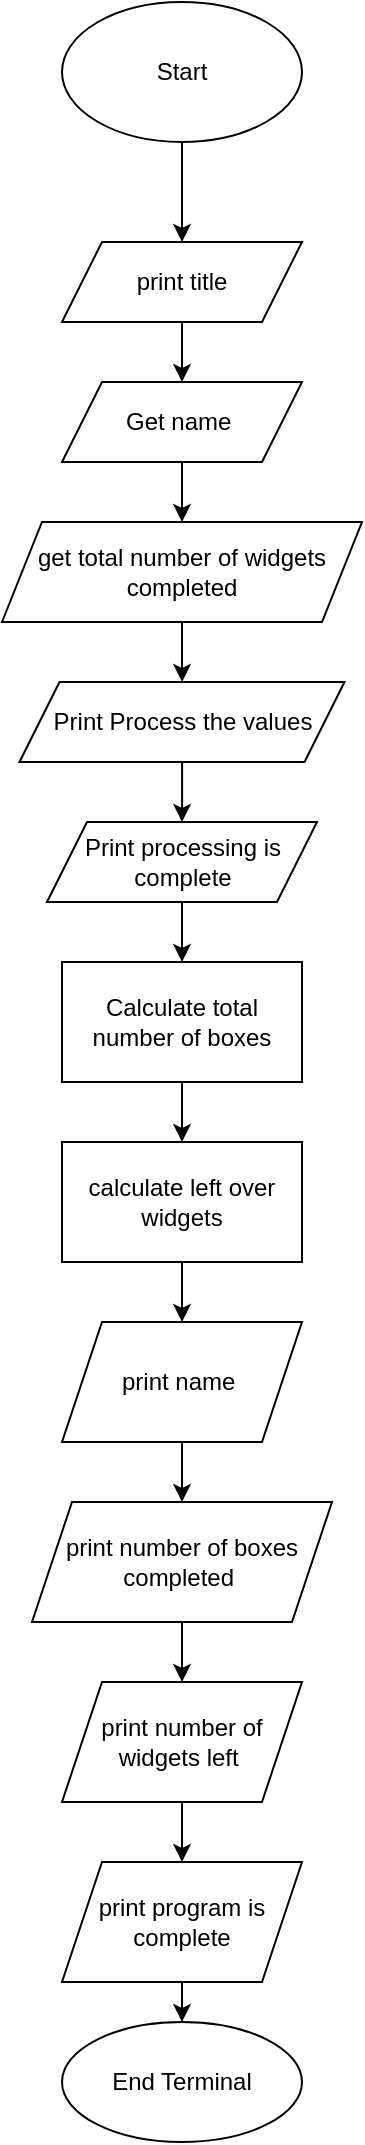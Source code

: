 <mxfile version="15.1.0" type="device"><diagram id="NFMD_3tY8VP9MTtWTwd-" name="Page-1"><mxGraphModel dx="1187" dy="1112" grid="1" gridSize="10" guides="1" tooltips="1" connect="1" arrows="1" fold="1" page="1" pageScale="1" pageWidth="850" pageHeight="1100" math="0" shadow="0"><root><mxCell id="0"/><mxCell id="1" parent="0"/><mxCell id="_BflhinvZqffgHnww0v4-4" value="" style="edgeStyle=orthogonalEdgeStyle;rounded=0;orthogonalLoop=1;jettySize=auto;html=1;" parent="1" source="_BflhinvZqffgHnww0v4-1" target="_BflhinvZqffgHnww0v4-2" edge="1"><mxGeometry relative="1" as="geometry"/></mxCell><mxCell id="_BflhinvZqffgHnww0v4-1" value="Start" style="ellipse;whiteSpace=wrap;html=1;" parent="1" vertex="1"><mxGeometry x="265" y="10" width="120" height="70" as="geometry"/></mxCell><mxCell id="XaC7YFnupEesEcVETPRu-23" style="edgeStyle=orthogonalEdgeStyle;rounded=0;orthogonalLoop=1;jettySize=auto;html=1;exitX=0.5;exitY=1;exitDx=0;exitDy=0;entryX=0.5;entryY=0;entryDx=0;entryDy=0;" edge="1" parent="1" source="_BflhinvZqffgHnww0v4-2" target="_BflhinvZqffgHnww0v4-5"><mxGeometry relative="1" as="geometry"/></mxCell><mxCell id="_BflhinvZqffgHnww0v4-2" value="print title" style="shape=parallelogram;perimeter=parallelogramPerimeter;whiteSpace=wrap;html=1;fixedSize=1;" parent="1" vertex="1"><mxGeometry x="265" y="130" width="120" height="40" as="geometry"/></mxCell><mxCell id="XaC7YFnupEesEcVETPRu-4" style="edgeStyle=orthogonalEdgeStyle;rounded=0;orthogonalLoop=1;jettySize=auto;html=1;exitX=0.5;exitY=1;exitDx=0;exitDy=0;entryX=0.5;entryY=0;entryDx=0;entryDy=0;" edge="1" parent="1" source="_BflhinvZqffgHnww0v4-5" target="_BflhinvZqffgHnww0v4-7"><mxGeometry relative="1" as="geometry"/></mxCell><mxCell id="_BflhinvZqffgHnww0v4-5" value="Get name&amp;nbsp;" style="shape=parallelogram;perimeter=parallelogramPerimeter;whiteSpace=wrap;html=1;fixedSize=1;" parent="1" vertex="1"><mxGeometry x="265" y="200" width="120" height="40" as="geometry"/></mxCell><mxCell id="XaC7YFnupEesEcVETPRu-2" value="" style="edgeStyle=orthogonalEdgeStyle;rounded=0;orthogonalLoop=1;jettySize=auto;html=1;" edge="1" parent="1" source="_BflhinvZqffgHnww0v4-7" target="XaC7YFnupEesEcVETPRu-1"><mxGeometry relative="1" as="geometry"/></mxCell><mxCell id="_BflhinvZqffgHnww0v4-7" value="get total number of widgets completed" style="shape=parallelogram;perimeter=parallelogramPerimeter;whiteSpace=wrap;html=1;fixedSize=1;" parent="1" vertex="1"><mxGeometry x="235" y="270" width="180" height="50" as="geometry"/></mxCell><mxCell id="XaC7YFnupEesEcVETPRu-27" value="" style="edgeStyle=orthogonalEdgeStyle;rounded=0;orthogonalLoop=1;jettySize=auto;html=1;" edge="1" parent="1" source="XaC7YFnupEesEcVETPRu-1" target="XaC7YFnupEesEcVETPRu-26"><mxGeometry relative="1" as="geometry"/></mxCell><mxCell id="XaC7YFnupEesEcVETPRu-1" value="Print Process the values" style="shape=parallelogram;perimeter=parallelogramPerimeter;whiteSpace=wrap;html=1;fixedSize=1;" vertex="1" parent="1"><mxGeometry x="243.75" y="350" width="162.5" height="40" as="geometry"/></mxCell><mxCell id="XaC7YFnupEesEcVETPRu-10" value="" style="edgeStyle=orthogonalEdgeStyle;rounded=0;orthogonalLoop=1;jettySize=auto;html=1;" edge="1" parent="1" source="XaC7YFnupEesEcVETPRu-7" target="XaC7YFnupEesEcVETPRu-9"><mxGeometry relative="1" as="geometry"/></mxCell><mxCell id="XaC7YFnupEesEcVETPRu-7" value="Calculate total number of boxes" style="whiteSpace=wrap;html=1;" vertex="1" parent="1"><mxGeometry x="265" y="490" width="120" height="60" as="geometry"/></mxCell><mxCell id="XaC7YFnupEesEcVETPRu-12" value="" style="edgeStyle=orthogonalEdgeStyle;rounded=0;orthogonalLoop=1;jettySize=auto;html=1;" edge="1" parent="1" source="XaC7YFnupEesEcVETPRu-9" target="XaC7YFnupEesEcVETPRu-11"><mxGeometry relative="1" as="geometry"/></mxCell><mxCell id="XaC7YFnupEesEcVETPRu-9" value="calculate left over widgets" style="whiteSpace=wrap;html=1;" vertex="1" parent="1"><mxGeometry x="265" y="580" width="120" height="60" as="geometry"/></mxCell><mxCell id="XaC7YFnupEesEcVETPRu-15" value="" style="edgeStyle=orthogonalEdgeStyle;rounded=0;orthogonalLoop=1;jettySize=auto;html=1;" edge="1" parent="1" source="XaC7YFnupEesEcVETPRu-11" target="XaC7YFnupEesEcVETPRu-14"><mxGeometry relative="1" as="geometry"/></mxCell><mxCell id="XaC7YFnupEesEcVETPRu-11" value="print name&amp;nbsp;" style="shape=parallelogram;perimeter=parallelogramPerimeter;whiteSpace=wrap;html=1;fixedSize=1;" vertex="1" parent="1"><mxGeometry x="265" y="670" width="120" height="60" as="geometry"/></mxCell><mxCell id="XaC7YFnupEesEcVETPRu-17" value="" style="edgeStyle=orthogonalEdgeStyle;rounded=0;orthogonalLoop=1;jettySize=auto;html=1;" edge="1" parent="1" source="XaC7YFnupEesEcVETPRu-14" target="XaC7YFnupEesEcVETPRu-16"><mxGeometry relative="1" as="geometry"/></mxCell><mxCell id="XaC7YFnupEesEcVETPRu-14" value="print number of boxes completed&amp;nbsp;" style="shape=parallelogram;perimeter=parallelogramPerimeter;whiteSpace=wrap;html=1;fixedSize=1;" vertex="1" parent="1"><mxGeometry x="250" y="760" width="150" height="60" as="geometry"/></mxCell><mxCell id="XaC7YFnupEesEcVETPRu-19" value="" style="edgeStyle=orthogonalEdgeStyle;rounded=0;orthogonalLoop=1;jettySize=auto;html=1;" edge="1" parent="1" source="XaC7YFnupEesEcVETPRu-16" target="XaC7YFnupEesEcVETPRu-18"><mxGeometry relative="1" as="geometry"/></mxCell><mxCell id="XaC7YFnupEesEcVETPRu-16" value="print number of widgets left&amp;nbsp;" style="shape=parallelogram;perimeter=parallelogramPerimeter;whiteSpace=wrap;html=1;fixedSize=1;" vertex="1" parent="1"><mxGeometry x="265" y="850" width="120" height="60" as="geometry"/></mxCell><mxCell id="XaC7YFnupEesEcVETPRu-21" value="" style="edgeStyle=orthogonalEdgeStyle;rounded=0;orthogonalLoop=1;jettySize=auto;html=1;" edge="1" parent="1" source="XaC7YFnupEesEcVETPRu-18" target="XaC7YFnupEesEcVETPRu-20"><mxGeometry relative="1" as="geometry"/></mxCell><mxCell id="XaC7YFnupEesEcVETPRu-18" value="print program is complete" style="shape=parallelogram;perimeter=parallelogramPerimeter;whiteSpace=wrap;html=1;fixedSize=1;" vertex="1" parent="1"><mxGeometry x="265" y="940" width="120" height="60" as="geometry"/></mxCell><mxCell id="XaC7YFnupEesEcVETPRu-20" value="End Terminal" style="ellipse;whiteSpace=wrap;html=1;" vertex="1" parent="1"><mxGeometry x="265" y="1020" width="120" height="60" as="geometry"/></mxCell><mxCell id="XaC7YFnupEesEcVETPRu-28" value="" style="edgeStyle=orthogonalEdgeStyle;rounded=0;orthogonalLoop=1;jettySize=auto;html=1;" edge="1" parent="1" source="XaC7YFnupEesEcVETPRu-26" target="XaC7YFnupEesEcVETPRu-7"><mxGeometry relative="1" as="geometry"/></mxCell><mxCell id="XaC7YFnupEesEcVETPRu-26" value="Print processing is complete" style="shape=parallelogram;perimeter=parallelogramPerimeter;whiteSpace=wrap;html=1;fixedSize=1;" vertex="1" parent="1"><mxGeometry x="257.5" y="420" width="135" height="40" as="geometry"/></mxCell><mxCell id="XaC7YFnupEesEcVETPRu-29" style="edgeStyle=orthogonalEdgeStyle;rounded=0;orthogonalLoop=1;jettySize=auto;html=1;exitX=0.5;exitY=1;exitDx=0;exitDy=0;" edge="1" parent="1" source="XaC7YFnupEesEcVETPRu-26" target="XaC7YFnupEesEcVETPRu-26"><mxGeometry relative="1" as="geometry"/></mxCell></root></mxGraphModel></diagram></mxfile>